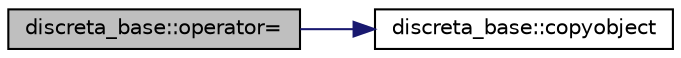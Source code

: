 digraph "discreta_base::operator="
{
  edge [fontname="Helvetica",fontsize="10",labelfontname="Helvetica",labelfontsize="10"];
  node [fontname="Helvetica",fontsize="10",shape=record];
  rankdir="LR";
  Node14869 [label="discreta_base::operator=",height=0.2,width=0.4,color="black", fillcolor="grey75", style="filled", fontcolor="black"];
  Node14869 -> Node14870 [color="midnightblue",fontsize="10",style="solid",fontname="Helvetica"];
  Node14870 [label="discreta_base::copyobject",height=0.2,width=0.4,color="black", fillcolor="white", style="filled",URL="$d7/d71/classdiscreta__base.html#a68fac2b12cefae0bc4d1a41faf9bc862"];
}

